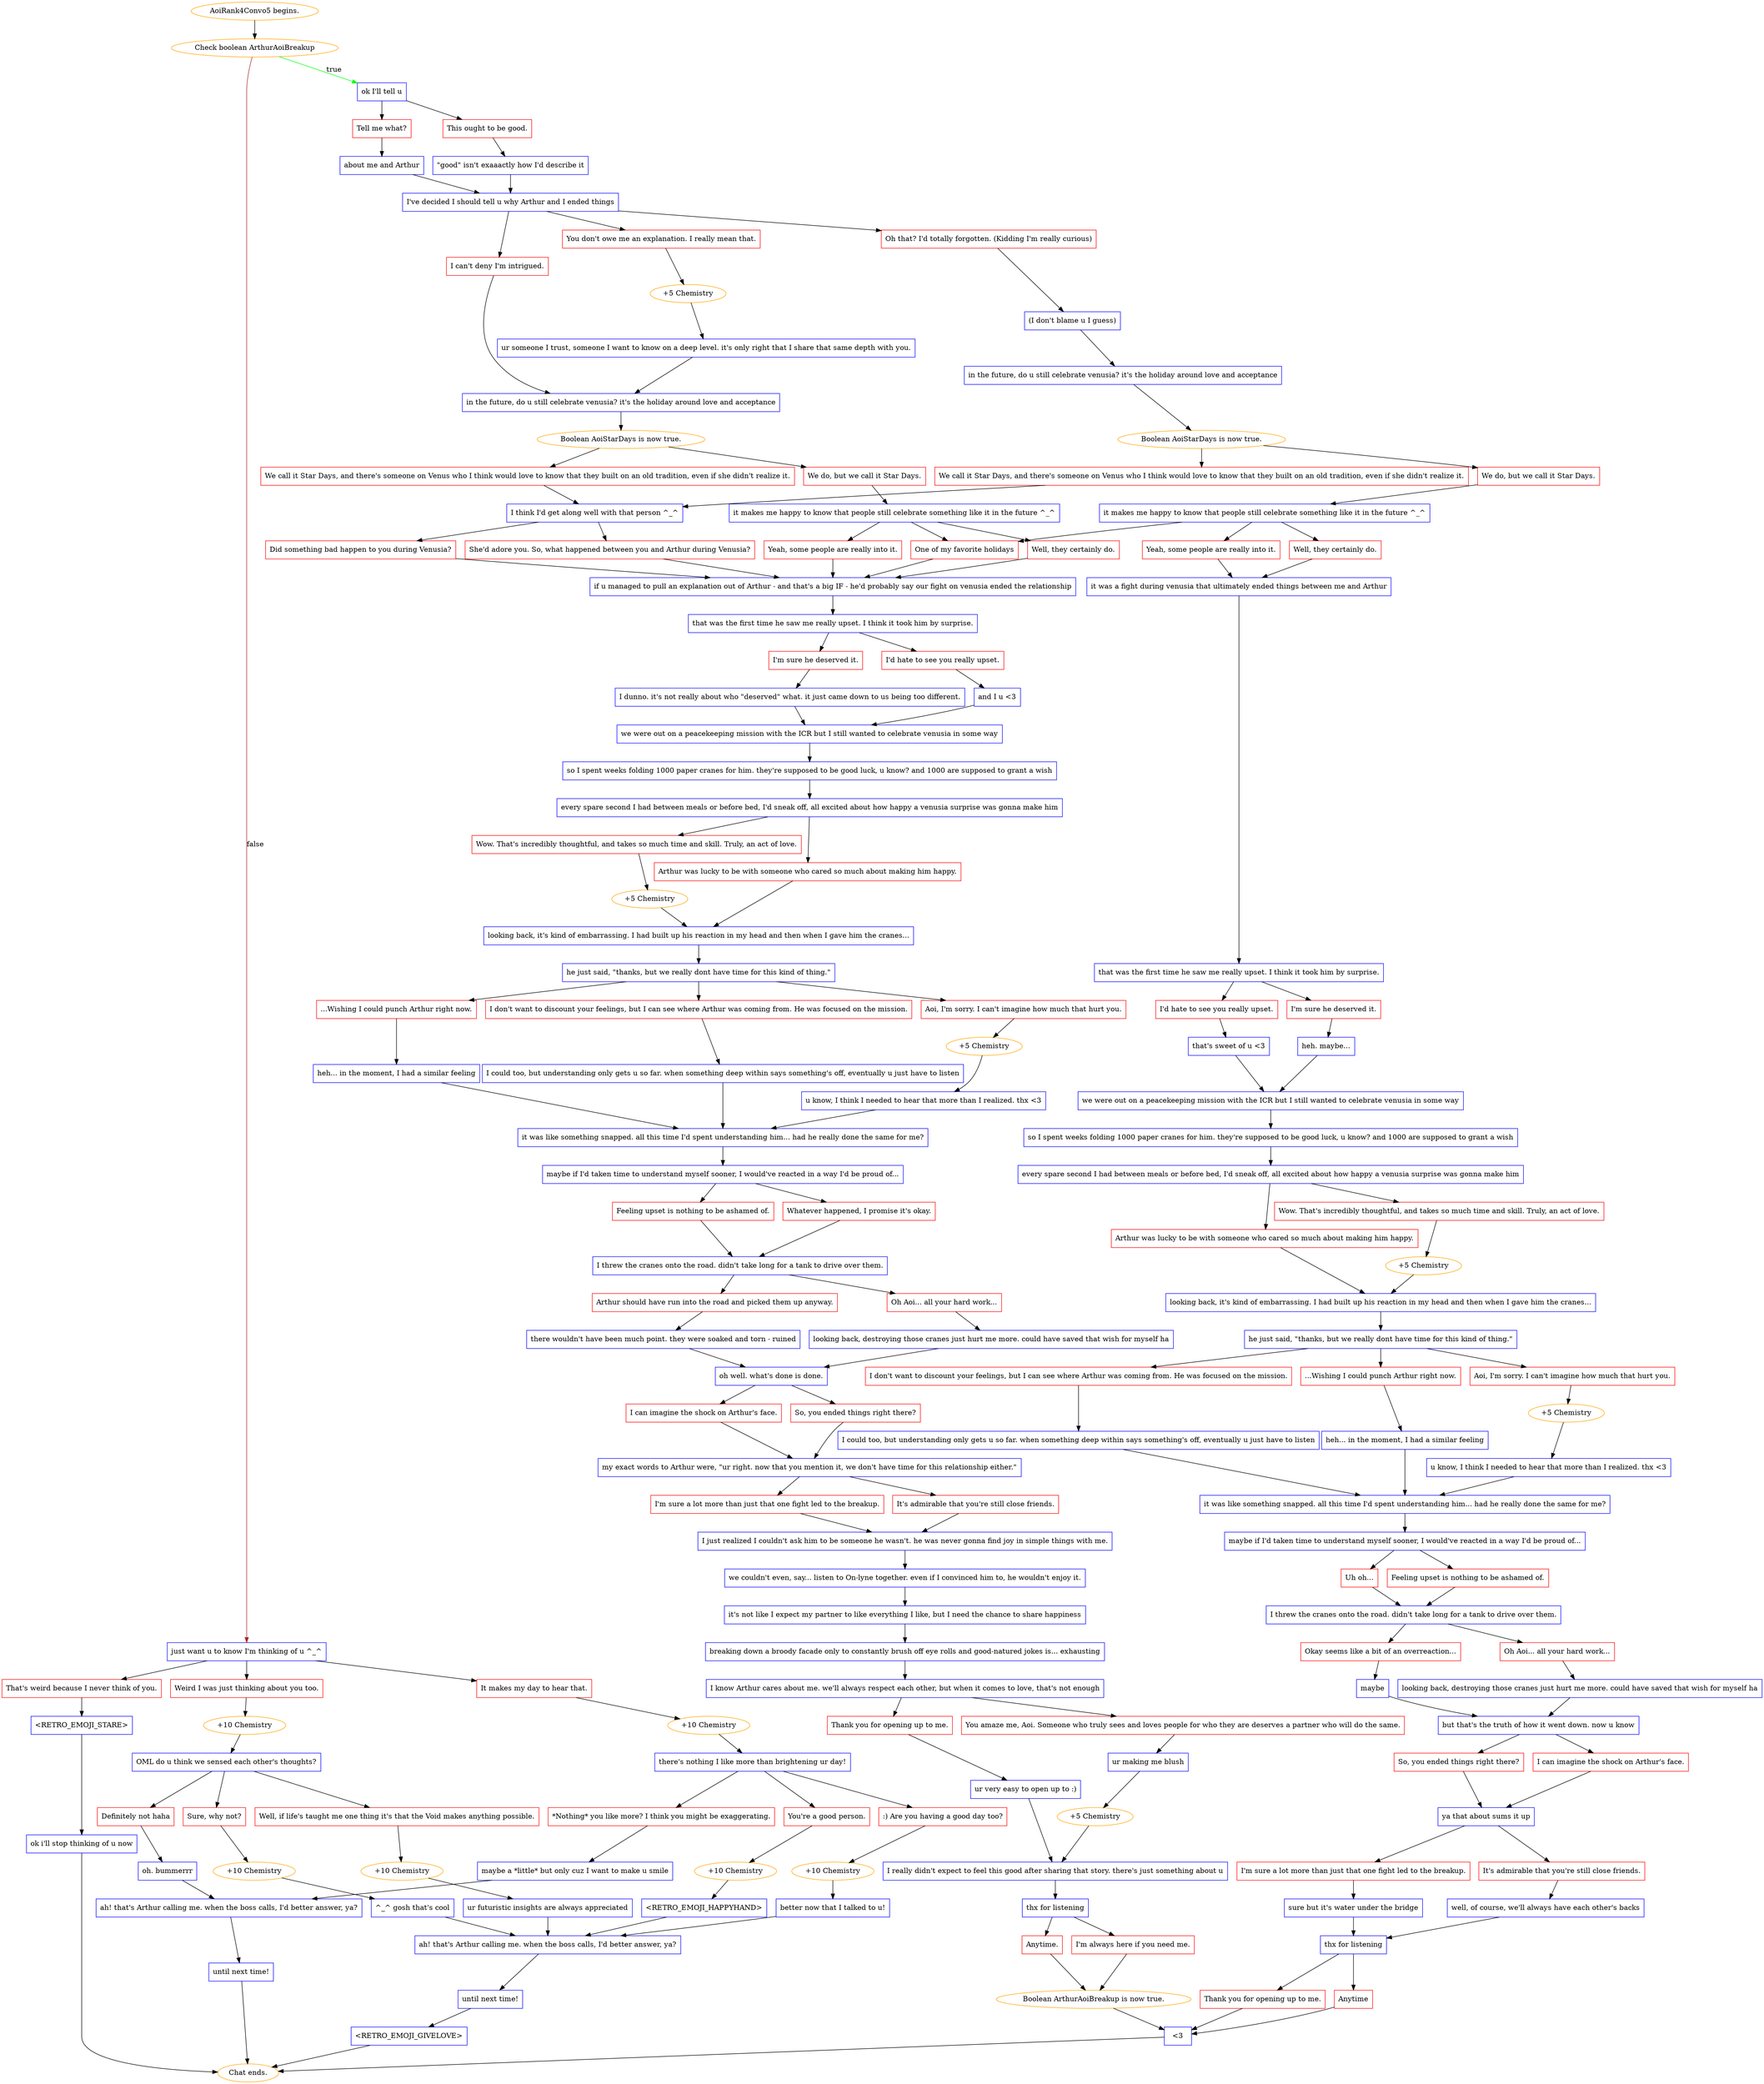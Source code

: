 digraph {
	"AoiRank4Convo5 begins." [color=orange];
		"AoiRank4Convo5 begins." -> j978891915;
	j978891915 [label="Check boolean ArthurAoiBreakup",color=orange];
		j978891915 -> j3320706977 [label=true,color=green];
		j978891915 -> j271191538 [label=false,color=brown];
	j3320706977 [label="ok I'll tell u",shape=box,color=blue];
		j3320706977 -> j648778618;
		j3320706977 -> j2378683507;
	j271191538 [label="just want u to know I'm thinking of u ^_^",shape=box,color=blue];
		j271191538 -> j1900556247;
		j271191538 -> j4221012580;
		j271191538 -> j1265366876;
	j648778618 [label="Tell me what?",shape=box,color=red];
		j648778618 -> j4259369982;
	j2378683507 [label="This ought to be good.",shape=box,color=red];
		j2378683507 -> j759381389;
	j1900556247 [label="It makes my day to hear that.",shape=box,color=red];
		j1900556247 -> j1289132450;
	j4221012580 [label="Weird I was just thinking about you too.",shape=box,color=red];
		j4221012580 -> j1753895424;
	j1265366876 [label="That's weird because I never think of you.",shape=box,color=red];
		j1265366876 -> j3316468594;
	j4259369982 [label="about me and Arthur",shape=box,color=blue];
		j4259369982 -> j1734619929;
	j759381389 [label="\"good\" isn't exaaactly how I'd describe it",shape=box,color=blue];
		j759381389 -> j1734619929;
	j1289132450 [label="+10 Chemistry",color=orange];
		j1289132450 -> j2427370482;
	j1753895424 [label="+10 Chemistry",color=orange];
		j1753895424 -> j737659517;
	j3316468594 [label="<RETRO_EMOJI_STARE>",shape=box,color=blue];
		j3316468594 -> j3066862228;
	j1734619929 [label="I've decided I should tell u why Arthur and I ended things",shape=box,color=blue];
		j1734619929 -> j1095016216;
		j1734619929 -> j3975604280;
		j1734619929 -> j804364566;
	j2427370482 [label="there's nothing I like more than brightening ur day!",shape=box,color=blue];
		j2427370482 -> j910634942;
		j2427370482 -> j4284550005;
		j2427370482 -> j1746736114;
	j737659517 [label="OML do u think we sensed each other's thoughts?",shape=box,color=blue];
		j737659517 -> j1890551111;
		j737659517 -> j2754492407;
		j737659517 -> j3683204049;
	j3066862228 [label="ok i'll stop thinking of u now",shape=box,color=blue];
		j3066862228 -> "Chat ends.";
	j1095016216 [label="You don't owe me an explanation. I really mean that.",shape=box,color=red];
		j1095016216 -> j2274315097;
	j3975604280 [label="I can't deny I'm intrigued.",shape=box,color=red];
		j3975604280 -> j268172717;
	j804364566 [label="Oh that? I'd totally forgotten. (Kidding I'm really curious)",shape=box,color=red];
		j804364566 -> j593086031;
	j910634942 [label="You're a good person.",shape=box,color=red];
		j910634942 -> j1837900258;
	j4284550005 [label=":) Are you having a good day too?",shape=box,color=red];
		j4284550005 -> j3083516266;
	j1746736114 [label="*Nothing* you like more? I think you might be exaggerating.",shape=box,color=red];
		j1746736114 -> j3112712407;
	j1890551111 [label="Definitely not haha",shape=box,color=red];
		j1890551111 -> j1337539192;
	j2754492407 [label="Well, if life's taught me one thing it's that the Void makes anything possible.",shape=box,color=red];
		j2754492407 -> j3532656127;
	j3683204049 [label="Sure, why not?",shape=box,color=red];
		j3683204049 -> j2079903685;
	"Chat ends." [color=orange];
	j2274315097 [label="+5 Chemistry",color=orange];
		j2274315097 -> j3069820673;
	j268172717 [label="in the future, do u still celebrate venusia? it's the holiday around love and acceptance",shape=box,color=blue];
		j268172717 -> j2673493295;
	j593086031 [label="(I don't blame u I guess)",shape=box,color=blue];
		j593086031 -> j3653341497;
	j1837900258 [label="+10 Chemistry",color=orange];
		j1837900258 -> j3254476828;
	j3083516266 [label="+10 Chemistry",color=orange];
		j3083516266 -> j4195198184;
	j3112712407 [label="maybe a *little* but only cuz I want to make u smile",shape=box,color=blue];
		j3112712407 -> j3355443905;
	j1337539192 [label="oh. bummerrr",shape=box,color=blue];
		j1337539192 -> j3355443905;
	j3532656127 [label="+10 Chemistry",color=orange];
		j3532656127 -> j2819959617;
	j2079903685 [label="+10 Chemistry",color=orange];
		j2079903685 -> j2242576153;
	j3069820673 [label="ur someone I trust, someone I want to know on a deep level. it's only right that I share that same depth with you.",shape=box,color=blue];
		j3069820673 -> j268172717;
	j2673493295 [label="Boolean AoiStarDays is now true.",color=orange];
		j2673493295 -> j2681493749;
		j2673493295 -> j3931628444;
	j3653341497 [label="in the future, do u still celebrate venusia? it's the holiday around love and acceptance",shape=box,color=blue];
		j3653341497 -> j3531613683;
	j3254476828 [label="<RETRO_EMOJI_HAPPYHAND>",shape=box,color=blue];
		j3254476828 -> j2163224060;
	j4195198184 [label="better now that I talked to u!",shape=box,color=blue];
		j4195198184 -> j2163224060;
	j3355443905 [label="ah! that's Arthur calling me. when the boss calls, I'd better answer, ya?",shape=box,color=blue];
		j3355443905 -> j3396453818;
	j2819959617 [label="ur futuristic insights are always appreciated",shape=box,color=blue];
		j2819959617 -> j2163224060;
	j2242576153 [label="^_^ gosh that's cool",shape=box,color=blue];
		j2242576153 -> j2163224060;
	j2681493749 [label="We do, but we call it Star Days.",shape=box,color=red];
		j2681493749 -> j1600349217;
	j3931628444 [label="We call it Star Days, and there's someone on Venus who I think would love to know that they built on an old tradition, even if she didn't realize it.",shape=box,color=red];
		j3931628444 -> j607626783;
	j3531613683 [label="Boolean AoiStarDays is now true.",color=orange];
		j3531613683 -> j2774361095;
		j3531613683 -> j4222453323;
	j2163224060 [label="ah! that's Arthur calling me. when the boss calls, I'd better answer, ya?",shape=box,color=blue];
		j2163224060 -> j167632536;
	j3396453818 [label="until next time!",shape=box,color=blue];
		j3396453818 -> "Chat ends.";
	j1600349217 [label="it makes me happy to know that people still celebrate something like it in the future ^_^",shape=box,color=blue];
		j1600349217 -> j2619230422;
		j1600349217 -> j3662703291;
		j1600349217 -> j3348630244;
	j607626783 [label="I think I'd get along well with that person ^_^",shape=box,color=blue];
		j607626783 -> j770626208;
		j607626783 -> j2664640527;
	j2774361095 [label="We do, but we call it Star Days.",shape=box,color=red];
		j2774361095 -> j527972292;
	j4222453323 [label="We call it Star Days, and there's someone on Venus who I think would love to know that they built on an old tradition, even if she didn't realize it.",shape=box,color=red];
		j4222453323 -> j607626783;
	j167632536 [label="until next time!",shape=box,color=blue];
		j167632536 -> j3455463371;
	j2619230422 [label="Well, they certainly do.",shape=box,color=red];
		j2619230422 -> j2736240903;
	j3662703291 [label="Yeah, some people are really into it.",shape=box,color=red];
		j3662703291 -> j2736240903;
	j3348630244 [label="One of my favorite holidays",shape=box,color=red];
		j3348630244 -> j2736240903;
	j770626208 [label="She'd adore you. So, what happened between you and Arthur during Venusia?",shape=box,color=red];
		j770626208 -> j2736240903;
	j2664640527 [label="Did something bad happen to you during Venusia?",shape=box,color=red];
		j2664640527 -> j2736240903;
	j527972292 [label="it makes me happy to know that people still celebrate something like it in the future ^_^",shape=box,color=blue];
		j527972292 -> j3348630244;
		j527972292 -> j2799782743;
		j527972292 -> j650905688;
	j3455463371 [label="<RETRO_EMOJI_GIVELOVE>",shape=box,color=blue];
		j3455463371 -> "Chat ends.";
	j2736240903 [label="if u managed to pull an explanation out of Arthur - and that's a big IF - he'd probably say our fight on venusia ended the relationship",shape=box,color=blue];
		j2736240903 -> j210143604;
	j2799782743 [label="Yeah, some people are really into it.",shape=box,color=red];
		j2799782743 -> j2218063804;
	j650905688 [label="Well, they certainly do.",shape=box,color=red];
		j650905688 -> j2218063804;
	j210143604 [label="that was the first time he saw me really upset. I think it took him by surprise.",shape=box,color=blue];
		j210143604 -> j2168888557;
		j210143604 -> j2043873813;
	j2218063804 [label="it was a fight during venusia that ultimately ended things between me and Arthur",shape=box,color=blue];
		j2218063804 -> j3556838567;
	j2168888557 [label="I'd hate to see you really upset.",shape=box,color=red];
		j2168888557 -> j1342213400;
	j2043873813 [label="I'm sure he deserved it.",shape=box,color=red];
		j2043873813 -> j1373730008;
	j3556838567 [label="that was the first time he saw me really upset. I think it took him by surprise.",shape=box,color=blue];
		j3556838567 -> j2738224272;
		j3556838567 -> j2542945897;
	j1342213400 [label="and I u <3",shape=box,color=blue];
		j1342213400 -> j1616306974;
	j1373730008 [label="I dunno. it's not really about who \"deserved\" what. it just came down to us being too different.",shape=box,color=blue];
		j1373730008 -> j1616306974;
	j2738224272 [label="I'd hate to see you really upset.",shape=box,color=red];
		j2738224272 -> j2165902581;
	j2542945897 [label="I'm sure he deserved it.",shape=box,color=red];
		j2542945897 -> j557351820;
	j1616306974 [label="we were out on a peacekeeping mission with the ICR but I still wanted to celebrate venusia in some way",shape=box,color=blue];
		j1616306974 -> j2181741661;
	j2165902581 [label="that's sweet of u <3",shape=box,color=blue];
		j2165902581 -> j3020391094;
	j557351820 [label="heh. maybe...",shape=box,color=blue];
		j557351820 -> j3020391094;
	j2181741661 [label="so I spent weeks folding 1000 paper cranes for him. they're supposed to be good luck, u know? and 1000 are supposed to grant a wish",shape=box,color=blue];
		j2181741661 -> j3792343269;
	j3020391094 [label="we were out on a peacekeeping mission with the ICR but I still wanted to celebrate venusia in some way",shape=box,color=blue];
		j3020391094 -> j436136455;
	j3792343269 [label="every spare second I had between meals or before bed, I'd sneak off, all excited about how happy a venusia surprise was gonna make him",shape=box,color=blue];
		j3792343269 -> j668213778;
		j3792343269 -> j3308870562;
	j436136455 [label="so I spent weeks folding 1000 paper cranes for him. they're supposed to be good luck, u know? and 1000 are supposed to grant a wish",shape=box,color=blue];
		j436136455 -> j3946554777;
	j668213778 [label="Wow. That's incredibly thoughtful, and takes so much time and skill. Truly, an act of love.",shape=box,color=red];
		j668213778 -> j3080925593;
	j3308870562 [label="Arthur was lucky to be with someone who cared so much about making him happy.",shape=box,color=red];
		j3308870562 -> j528373109;
	j3946554777 [label="every spare second I had between meals or before bed, I'd sneak off, all excited about how happy a venusia surprise was gonna make him",shape=box,color=blue];
		j3946554777 -> j2825232851;
		j3946554777 -> j637278606;
	j3080925593 [label="+5 Chemistry",color=orange];
		j3080925593 -> j528373109;
	j528373109 [label="looking back, it's kind of embarrassing. I had built up his reaction in my head and then when I gave him the cranes...",shape=box,color=blue];
		j528373109 -> j1711422451;
	j2825232851 [label="Wow. That's incredibly thoughtful, and takes so much time and skill. Truly, an act of love.",shape=box,color=red];
		j2825232851 -> j4221778048;
	j637278606 [label="Arthur was lucky to be with someone who cared so much about making him happy.",shape=box,color=red];
		j637278606 -> j1169171768;
	j1711422451 [label="he just said, \"thanks, but we really dont have time for this kind of thing.\"",shape=box,color=blue];
		j1711422451 -> j2763840926;
		j1711422451 -> j1846609137;
		j1711422451 -> j1962947541;
	j4221778048 [label="+5 Chemistry",color=orange];
		j4221778048 -> j1169171768;
	j1169171768 [label="looking back, it's kind of embarrassing. I had built up his reaction in my head and then when I gave him the cranes...",shape=box,color=blue];
		j1169171768 -> j2268622977;
	j2763840926 [label="...Wishing I could punch Arthur right now.",shape=box,color=red];
		j2763840926 -> j310696500;
	j1846609137 [label="Aoi, I'm sorry. I can't imagine how much that hurt you.",shape=box,color=red];
		j1846609137 -> j2292697742;
	j1962947541 [label="I don't want to discount your feelings, but I can see where Arthur was coming from. He was focused on the mission.",shape=box,color=red];
		j1962947541 -> j4112791394;
	j2268622977 [label="he just said, \"thanks, but we really dont have time for this kind of thing.\"",shape=box,color=blue];
		j2268622977 -> j3903536093;
		j2268622977 -> j3818254633;
		j2268622977 -> j1581595960;
	j310696500 [label="heh... in the moment, I had a similar feeling",shape=box,color=blue];
		j310696500 -> j3142205748;
	j2292697742 [label="+5 Chemistry",color=orange];
		j2292697742 -> j1563704425;
	j4112791394 [label="I could too, but understanding only gets u so far. when something deep within says something's off, eventually u just have to listen",shape=box,color=blue];
		j4112791394 -> j3142205748;
	j3903536093 [label="I don't want to discount your feelings, but I can see where Arthur was coming from. He was focused on the mission.",shape=box,color=red];
		j3903536093 -> j2587361655;
	j3818254633 [label="Aoi, I'm sorry. I can't imagine how much that hurt you.",shape=box,color=red];
		j3818254633 -> j3584746331;
	j1581595960 [label="...Wishing I could punch Arthur right now.",shape=box,color=red];
		j1581595960 -> j786240232;
	j3142205748 [label="it was like something snapped. all this time I'd spent understanding him... had he really done the same for me?",shape=box,color=blue];
		j3142205748 -> j4132981998;
	j1563704425 [label="u know, I think I needed to hear that more than I realized. thx <3",shape=box,color=blue];
		j1563704425 -> j3142205748;
	j2587361655 [label="I could too, but understanding only gets u so far. when something deep within says something's off, eventually u just have to listen",shape=box,color=blue];
		j2587361655 -> j3135588238;
	j3584746331 [label="+5 Chemistry",color=orange];
		j3584746331 -> j163026289;
	j786240232 [label="heh... in the moment, I had a similar feeling",shape=box,color=blue];
		j786240232 -> j3135588238;
	j4132981998 [label="maybe if I'd taken time to understand myself sooner, I would've reacted in a way I'd be proud of...",shape=box,color=blue];
		j4132981998 -> j2186576009;
		j4132981998 -> j1759638326;
	j3135588238 [label="it was like something snapped. all this time I'd spent understanding him... had he really done the same for me?",shape=box,color=blue];
		j3135588238 -> j2795053537;
	j163026289 [label="u know, I think I needed to hear that more than I realized. thx <3",shape=box,color=blue];
		j163026289 -> j3135588238;
	j2186576009 [label="Feeling upset is nothing to be ashamed of.",shape=box,color=red];
		j2186576009 -> j3245408675;
	j1759638326 [label="Whatever happened, I promise it's okay.",shape=box,color=red];
		j1759638326 -> j3245408675;
	j2795053537 [label="maybe if I'd taken time to understand myself sooner, I would've reacted in a way I'd be proud of...",shape=box,color=blue];
		j2795053537 -> j1648127202;
		j2795053537 -> j3431798997;
	j3245408675 [label="I threw the cranes onto the road. didn't take long for a tank to drive over them.",shape=box,color=blue];
		j3245408675 -> j809795906;
		j3245408675 -> j1319189012;
	j1648127202 [label="Uh oh...",shape=box,color=red];
		j1648127202 -> j2426535241;
	j3431798997 [label="Feeling upset is nothing to be ashamed of.",shape=box,color=red];
		j3431798997 -> j2426535241;
	j809795906 [label="Oh Aoi... all your hard work...",shape=box,color=red];
		j809795906 -> j3010822554;
	j1319189012 [label="Arthur should have run into the road and picked them up anyway.",shape=box,color=red];
		j1319189012 -> j1405622642;
	j2426535241 [label="I threw the cranes onto the road. didn't take long for a tank to drive over them.",shape=box,color=blue];
		j2426535241 -> j3172524119;
		j2426535241 -> j4192435033;
	j3010822554 [label="looking back, destroying those cranes just hurt me more. could have saved that wish for myself ha",shape=box,color=blue];
		j3010822554 -> j64048622;
	j1405622642 [label="there wouldn't have been much point. they were soaked and torn - ruined",shape=box,color=blue];
		j1405622642 -> j64048622;
	j3172524119 [label="Oh Aoi... all your hard work...",shape=box,color=red];
		j3172524119 -> j1749894877;
	j4192435033 [label="Okay seems like a bit of an overreaction...",shape=box,color=red];
		j4192435033 -> j385074460;
	j64048622 [label="oh well. what's done is done.",shape=box,color=blue];
		j64048622 -> j2303986908;
		j64048622 -> j387743028;
	j1749894877 [label="looking back, destroying those cranes just hurt me more. could have saved that wish for myself ha",shape=box,color=blue];
		j1749894877 -> j3686005163;
	j385074460 [label="maybe",shape=box,color=blue];
		j385074460 -> j3686005163;
	j2303986908 [label="So, you ended things right there?",shape=box,color=red];
		j2303986908 -> j1079828600;
	j387743028 [label="I can imagine the shock on Arthur's face.",shape=box,color=red];
		j387743028 -> j1079828600;
	j3686005163 [label="but that's the truth of how it went down. now u know",shape=box,color=blue];
		j3686005163 -> j1229424388;
		j3686005163 -> j2798331069;
	j1079828600 [label="my exact words to Arthur were, \"ur right. now that you mention it, we don't have time for this relationship either.\"",shape=box,color=blue];
		j1079828600 -> j2433553927;
		j1079828600 -> j3103351437;
	j1229424388 [label="So, you ended things right there?",shape=box,color=red];
		j1229424388 -> j2936106759;
	j2798331069 [label="I can imagine the shock on Arthur's face.",shape=box,color=red];
		j2798331069 -> j2936106759;
	j2433553927 [label="It's admirable that you're still close friends.",shape=box,color=red];
		j2433553927 -> j1969906476;
	j3103351437 [label="I'm sure a lot more than just that one fight led to the breakup.",shape=box,color=red];
		j3103351437 -> j1969906476;
	j2936106759 [label="ya that about sums it up",shape=box,color=blue];
		j2936106759 -> j3017777345;
		j2936106759 -> j16300615;
	j1969906476 [label="I just realized I couldn't ask him to be someone he wasn't. he was never gonna find joy in simple things with me.",shape=box,color=blue];
		j1969906476 -> j3881695522;
	j3017777345 [label="It's admirable that you're still close friends.",shape=box,color=red];
		j3017777345 -> j1284517429;
	j16300615 [label="I'm sure a lot more than just that one fight led to the breakup.",shape=box,color=red];
		j16300615 -> j2780044620;
	j3881695522 [label="we couldn't even, say... listen to On-lyne together. even if I convinced him to, he wouldn't enjoy it.",shape=box,color=blue];
		j3881695522 -> j1428838819;
	j1284517429 [label="well, of course, we'll always have each other's backs",shape=box,color=blue];
		j1284517429 -> j237431869;
	j2780044620 [label="sure but it's water under the bridge",shape=box,color=blue];
		j2780044620 -> j237431869;
	j1428838819 [label="it's not like I expect my partner to like everything I like, but I need the chance to share happiness",shape=box,color=blue];
		j1428838819 -> j538635545;
	j237431869 [label="thx for listening",shape=box,color=blue];
		j237431869 -> j743839756;
		j237431869 -> j1119714677;
	j538635545 [label="breaking down a broody facade only to constantly brush off eye rolls and good-natured jokes is... exhausting",shape=box,color=blue];
		j538635545 -> j155902892;
	j743839756 [label="Anytime",shape=box,color=red];
		j743839756 -> j1841680728;
	j1119714677 [label="Thank you for opening up to me.",shape=box,color=red];
		j1119714677 -> j1841680728;
	j155902892 [label="I know Arthur cares about me. we'll always respect each other, but when it comes to love, that's not enough",shape=box,color=blue];
		j155902892 -> j3724365460;
		j155902892 -> j280075294;
	j1841680728 [label="<3",shape=box,color=blue];
		j1841680728 -> "Chat ends.";
	j3724365460 [label="Thank you for opening up to me.",shape=box,color=red];
		j3724365460 -> j3653907325;
	j280075294 [label="You amaze me, Aoi. Someone who truly sees and loves people for who they are deserves a partner who will do the same.",shape=box,color=red];
		j280075294 -> j1970077916;
	j3653907325 [label="ur very easy to open up to :)",shape=box,color=blue];
		j3653907325 -> j1223240561;
	j1970077916 [label="ur making me blush",shape=box,color=blue];
		j1970077916 -> j1107402036;
	j1223240561 [label="I really didn't expect to feel this good after sharing that story. there's just something about u",shape=box,color=blue];
		j1223240561 -> j1140177051;
	j1107402036 [label="+5 Chemistry",color=orange];
		j1107402036 -> j1223240561;
	j1140177051 [label="thx for listening",shape=box,color=blue];
		j1140177051 -> j3779749878;
		j1140177051 -> j752662500;
	j3779749878 [label="I'm always here if you need me.",shape=box,color=red];
		j3779749878 -> j242659642;
	j752662500 [label="Anytime.",shape=box,color=red];
		j752662500 -> j242659642;
	j242659642 [label="Boolean ArthurAoiBreakup is now true.",color=orange];
		j242659642 -> j1841680728;
}